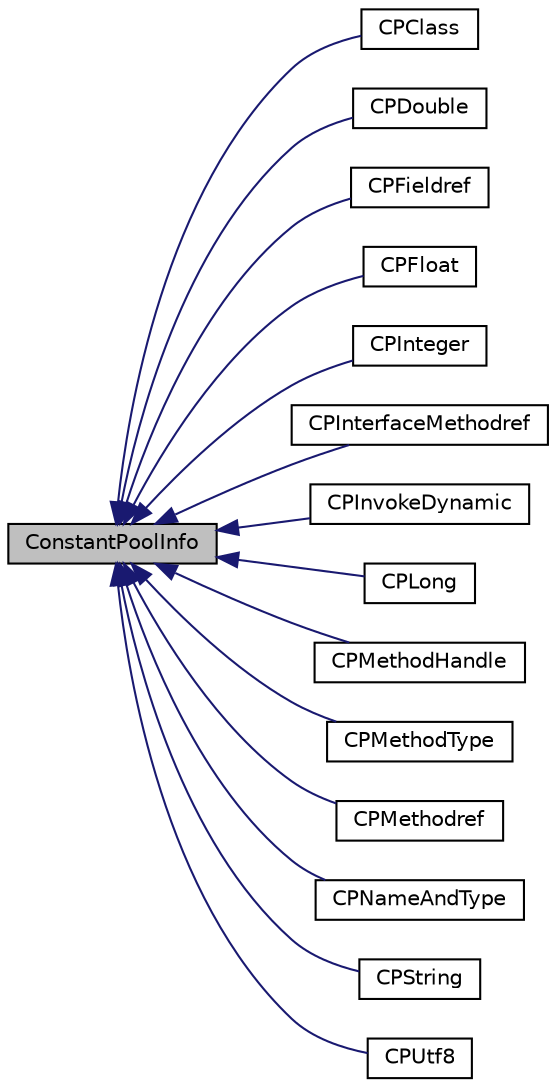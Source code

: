 digraph "ConstantPoolInfo"
{
 // LATEX_PDF_SIZE
  edge [fontname="Helvetica",fontsize="10",labelfontname="Helvetica",labelfontsize="10"];
  node [fontname="Helvetica",fontsize="10",shape=record];
  rankdir="LR";
  Node1 [label="ConstantPoolInfo",height=0.2,width=0.4,color="black", fillcolor="grey75", style="filled", fontcolor="black",tooltip="Estrutura base de todos os constant Pool."];
  Node1 -> Node2 [dir="back",color="midnightblue",fontsize="10",style="solid",fontname="Helvetica"];
  Node2 [label="CPClass",height=0.2,width=0.4,color="black", fillcolor="white", style="filled",URL="$struct_c_p_class.html",tooltip="Estrutura usada para representar uma classe ou interface."];
  Node1 -> Node3 [dir="back",color="midnightblue",fontsize="10",style="solid",fontname="Helvetica"];
  Node3 [label="CPDouble",height=0.2,width=0.4,color="black", fillcolor="white", style="filled",URL="$struct_c_p_double.html",tooltip="Estrutura usada para representar um double."];
  Node1 -> Node4 [dir="back",color="midnightblue",fontsize="10",style="solid",fontname="Helvetica"];
  Node4 [label="CPFieldref",height=0.2,width=0.4,color="black", fillcolor="white", style="filled",URL="$struct_c_p_fieldref.html",tooltip="Estrutura usada para representar um campo."];
  Node1 -> Node5 [dir="back",color="midnightblue",fontsize="10",style="solid",fontname="Helvetica"];
  Node5 [label="CPFloat",height=0.2,width=0.4,color="black", fillcolor="white", style="filled",URL="$struct_c_p_float.html",tooltip="Estrutura usada para representar um float."];
  Node1 -> Node6 [dir="back",color="midnightblue",fontsize="10",style="solid",fontname="Helvetica"];
  Node6 [label="CPInteger",height=0.2,width=0.4,color="black", fillcolor="white", style="filled",URL="$struct_c_p_integer.html",tooltip="Estrutura usada para representar um inteiro."];
  Node1 -> Node7 [dir="back",color="midnightblue",fontsize="10",style="solid",fontname="Helvetica"];
  Node7 [label="CPInterfaceMethodref",height=0.2,width=0.4,color="black", fillcolor="white", style="filled",URL="$struct_c_p_interface_methodref.html",tooltip="Estrutura usada para representar um método de interface."];
  Node1 -> Node8 [dir="back",color="midnightblue",fontsize="10",style="solid",fontname="Helvetica"];
  Node8 [label="CPInvokeDynamic",height=0.2,width=0.4,color="black", fillcolor="white", style="filled",URL="$struct_c_p_invoke_dynamic.html",tooltip=" "];
  Node1 -> Node9 [dir="back",color="midnightblue",fontsize="10",style="solid",fontname="Helvetica"];
  Node9 [label="CPLong",height=0.2,width=0.4,color="black", fillcolor="white", style="filled",URL="$struct_c_p_long.html",tooltip="Estrutura usada para representar um long."];
  Node1 -> Node10 [dir="back",color="midnightblue",fontsize="10",style="solid",fontname="Helvetica"];
  Node10 [label="CPMethodHandle",height=0.2,width=0.4,color="black", fillcolor="white", style="filled",URL="$struct_c_p_method_handle.html",tooltip=" "];
  Node1 -> Node11 [dir="back",color="midnightblue",fontsize="10",style="solid",fontname="Helvetica"];
  Node11 [label="CPMethodType",height=0.2,width=0.4,color="black", fillcolor="white", style="filled",URL="$struct_c_p_method_type.html",tooltip=" "];
  Node1 -> Node12 [dir="back",color="midnightblue",fontsize="10",style="solid",fontname="Helvetica"];
  Node12 [label="CPMethodref",height=0.2,width=0.4,color="black", fillcolor="white", style="filled",URL="$struct_c_p_methodref.html",tooltip="Estrutura usada para representar um método."];
  Node1 -> Node13 [dir="back",color="midnightblue",fontsize="10",style="solid",fontname="Helvetica"];
  Node13 [label="CPNameAndType",height=0.2,width=0.4,color="black", fillcolor="white", style="filled",URL="$struct_c_p_name_and_type.html",tooltip="Estrutura usada para representa um campo ou método sem informar a que classe ou interface ele pertenc..."];
  Node1 -> Node14 [dir="back",color="midnightblue",fontsize="10",style="solid",fontname="Helvetica"];
  Node14 [label="CPString",height=0.2,width=0.4,color="black", fillcolor="white", style="filled",URL="$struct_c_p_string.html",tooltip="Estrutura usada para representar uma objeto de uma strnig."];
  Node1 -> Node15 [dir="back",color="midnightblue",fontsize="10",style="solid",fontname="Helvetica"];
  Node15 [label="CPUtf8",height=0.2,width=0.4,color="black", fillcolor="white", style="filled",URL="$struct_c_p_utf8.html",tooltip="Estrutura que armazena uma string."];
}
